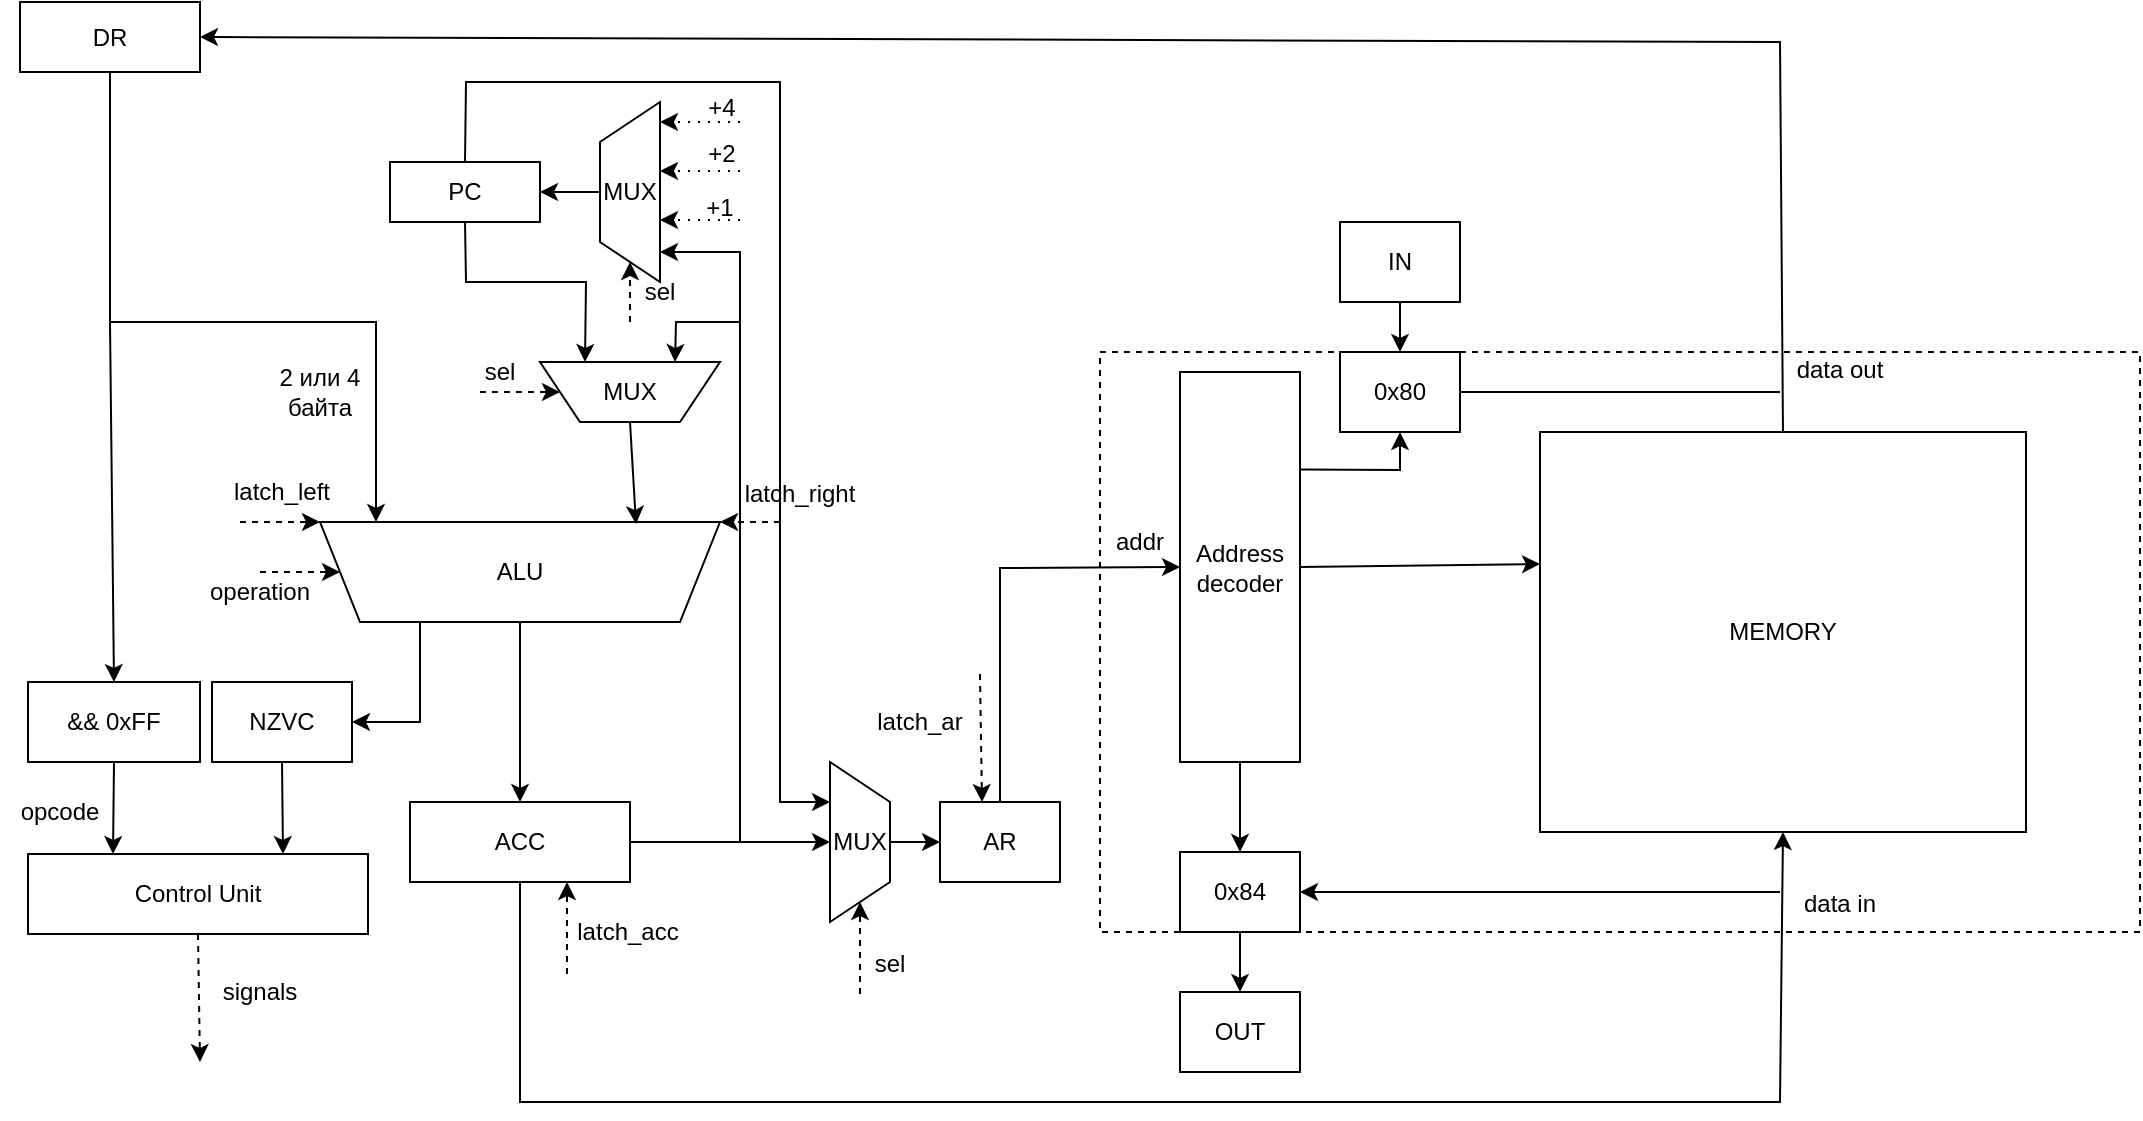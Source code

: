 <mxfile version="27.1.6">
  <diagram name="Страница — 1" id="IUHHUsOvhiQDS1XtrzDv">
    <mxGraphModel dx="1277" dy="788" grid="1" gridSize="10" guides="1" tooltips="1" connect="1" arrows="1" fold="1" page="1" pageScale="1" pageWidth="827" pageHeight="1169" math="0" shadow="0">
      <root>
        <mxCell id="0" />
        <mxCell id="1" parent="0" />
        <mxCell id="rKUKzOrpES-ChgZa8PtO-1" value="ALU" style="shape=trapezoid;perimeter=trapezoidPerimeter;whiteSpace=wrap;html=1;fixedSize=1;horizontal=1;direction=west;" parent="1" vertex="1">
          <mxGeometry x="290" y="440" width="200" height="50" as="geometry" />
        </mxCell>
        <mxCell id="rKUKzOrpES-ChgZa8PtO-3" value="" style="endArrow=classic;html=1;rounded=0;entryX=0.86;entryY=1;entryDx=0;entryDy=0;exitX=0.5;exitY=1;exitDx=0;exitDy=0;entryPerimeter=0;" parent="1" source="rKUKzOrpES-ChgZa8PtO-52" target="rKUKzOrpES-ChgZa8PtO-1" edge="1">
          <mxGeometry width="50" height="50" relative="1" as="geometry">
            <mxPoint x="470" y="390" as="sourcePoint" />
            <mxPoint x="440" y="380" as="targetPoint" />
            <Array as="points">
              <mxPoint x="185" y="340" />
              <mxPoint x="318" y="340" />
            </Array>
          </mxGeometry>
        </mxCell>
        <mxCell id="rKUKzOrpES-ChgZa8PtO-5" value="ACC" style="rounded=0;whiteSpace=wrap;html=1;" parent="1" vertex="1">
          <mxGeometry x="335" y="580" width="110" height="40" as="geometry" />
        </mxCell>
        <mxCell id="rKUKzOrpES-ChgZa8PtO-6" value="" style="endArrow=classic;html=1;rounded=0;exitX=0.5;exitY=0;exitDx=0;exitDy=0;entryX=0.5;entryY=0;entryDx=0;entryDy=0;" parent="1" source="rKUKzOrpES-ChgZa8PtO-1" target="rKUKzOrpES-ChgZa8PtO-5" edge="1">
          <mxGeometry width="50" height="50" relative="1" as="geometry">
            <mxPoint x="500" y="440" as="sourcePoint" />
            <mxPoint x="500" y="483" as="targetPoint" />
          </mxGeometry>
        </mxCell>
        <mxCell id="rKUKzOrpES-ChgZa8PtO-7" value="" style="rounded=0;whiteSpace=wrap;html=1;dashed=1;" parent="1" vertex="1">
          <mxGeometry x="680" y="355" width="520" height="290" as="geometry" />
        </mxCell>
        <mxCell id="rKUKzOrpES-ChgZa8PtO-8" value="0x80" style="rounded=0;whiteSpace=wrap;html=1;" parent="1" vertex="1">
          <mxGeometry x="800" y="355" width="60" height="40" as="geometry" />
        </mxCell>
        <mxCell id="rKUKzOrpES-ChgZa8PtO-9" value="0x84" style="rounded=0;whiteSpace=wrap;html=1;" parent="1" vertex="1">
          <mxGeometry x="720" y="605" width="60" height="40" as="geometry" />
        </mxCell>
        <mxCell id="rKUKzOrpES-ChgZa8PtO-10" value="" style="endArrow=classic;html=1;rounded=0;exitX=0.5;exitY=1;exitDx=0;exitDy=0;entryX=0.5;entryY=0;entryDx=0;entryDy=0;" parent="1" source="rKUKzOrpES-ChgZa8PtO-9" target="rKUKzOrpES-ChgZa8PtO-12" edge="1">
          <mxGeometry width="50" height="50" relative="1" as="geometry">
            <mxPoint x="1050" y="505" as="sourcePoint" />
            <mxPoint x="1040" y="475" as="targetPoint" />
          </mxGeometry>
        </mxCell>
        <mxCell id="rKUKzOrpES-ChgZa8PtO-11" value="" style="endArrow=classic;html=1;rounded=0;exitX=0.5;exitY=1;exitDx=0;exitDy=0;entryX=0.5;entryY=0;entryDx=0;entryDy=0;" parent="1" source="rKUKzOrpES-ChgZa8PtO-13" target="rKUKzOrpES-ChgZa8PtO-8" edge="1">
          <mxGeometry width="50" height="50" relative="1" as="geometry">
            <mxPoint x="1040" y="525" as="sourcePoint" />
            <mxPoint x="830" y="315" as="targetPoint" />
          </mxGeometry>
        </mxCell>
        <mxCell id="rKUKzOrpES-ChgZa8PtO-12" value="OUT" style="rounded=0;whiteSpace=wrap;html=1;" parent="1" vertex="1">
          <mxGeometry x="720" y="675" width="60" height="40" as="geometry" />
        </mxCell>
        <mxCell id="rKUKzOrpES-ChgZa8PtO-13" value="IN" style="rounded=0;whiteSpace=wrap;html=1;" parent="1" vertex="1">
          <mxGeometry x="800" y="290" width="60" height="40" as="geometry" />
        </mxCell>
        <mxCell id="rKUKzOrpES-ChgZa8PtO-21" value="operation" style="text;html=1;align=center;verticalAlign=middle;whiteSpace=wrap;rounded=0;" parent="1" vertex="1">
          <mxGeometry x="230" y="460" width="60" height="30" as="geometry" />
        </mxCell>
        <mxCell id="rKUKzOrpES-ChgZa8PtO-22" value="" style="endArrow=classic;html=1;rounded=0;entryX=1;entryY=0.5;entryDx=0;entryDy=0;dashed=1;" parent="1" target="rKUKzOrpES-ChgZa8PtO-1" edge="1">
          <mxGeometry width="50" height="50" relative="1" as="geometry">
            <mxPoint x="260" y="465" as="sourcePoint" />
            <mxPoint x="650" y="500" as="targetPoint" />
          </mxGeometry>
        </mxCell>
        <mxCell id="rKUKzOrpES-ChgZa8PtO-23" value="Address decoder" style="rounded=0;whiteSpace=wrap;html=1;" parent="1" vertex="1">
          <mxGeometry x="720" y="365" width="60" height="195" as="geometry" />
        </mxCell>
        <mxCell id="rKUKzOrpES-ChgZa8PtO-27" value="" style="endArrow=classic;html=1;rounded=0;entryX=0.5;entryY=0;entryDx=0;entryDy=0;exitX=0.5;exitY=1;exitDx=0;exitDy=0;" parent="1" source="rKUKzOrpES-ChgZa8PtO-23" target="rKUKzOrpES-ChgZa8PtO-9" edge="1">
          <mxGeometry width="50" height="50" relative="1" as="geometry">
            <mxPoint x="900" y="525" as="sourcePoint" />
            <mxPoint x="680" y="485" as="targetPoint" />
          </mxGeometry>
        </mxCell>
        <mxCell id="rKUKzOrpES-ChgZa8PtO-28" value="addr" style="text;html=1;align=center;verticalAlign=middle;whiteSpace=wrap;rounded=0;" parent="1" vertex="1">
          <mxGeometry x="670" y="435" width="60" height="30" as="geometry" />
        </mxCell>
        <mxCell id="rKUKzOrpES-ChgZa8PtO-29" value="data in" style="text;html=1;align=center;verticalAlign=middle;whiteSpace=wrap;rounded=0;" parent="1" vertex="1">
          <mxGeometry x="1020" y="616" width="60" height="30" as="geometry" />
        </mxCell>
        <mxCell id="rKUKzOrpES-ChgZa8PtO-30" value="AR" style="rounded=0;whiteSpace=wrap;html=1;" parent="1" vertex="1">
          <mxGeometry x="600" y="580" width="60" height="40" as="geometry" />
        </mxCell>
        <mxCell id="rKUKzOrpES-ChgZa8PtO-35" style="edgeStyle=orthogonalEdgeStyle;rounded=0;orthogonalLoop=1;jettySize=auto;html=1;exitX=0.5;exitY=0;exitDx=0;exitDy=0;entryX=0;entryY=0.5;entryDx=0;entryDy=0;" parent="1" source="rKUKzOrpES-ChgZa8PtO-31" target="rKUKzOrpES-ChgZa8PtO-30" edge="1">
          <mxGeometry relative="1" as="geometry">
            <mxPoint x="630" y="720" as="targetPoint" />
          </mxGeometry>
        </mxCell>
        <mxCell id="rKUKzOrpES-ChgZa8PtO-31" value="MUX" style="shape=trapezoid;perimeter=trapezoidPerimeter;whiteSpace=wrap;html=1;fixedSize=1;direction=south;" parent="1" vertex="1">
          <mxGeometry x="545" y="560" width="30" height="80" as="geometry" />
        </mxCell>
        <mxCell id="rKUKzOrpES-ChgZa8PtO-33" value="" style="endArrow=classic;html=1;rounded=0;exitX=0.5;exitY=0;exitDx=0;exitDy=0;entryX=0.21;entryY=0.98;entryDx=0;entryDy=0;entryPerimeter=0;" parent="1" source="rKUKzOrpES-ChgZa8PtO-38" target="rKUKzOrpES-ChgZa8PtO-1" edge="1">
          <mxGeometry width="50" height="50" relative="1" as="geometry">
            <mxPoint x="610" y="290" as="sourcePoint" />
            <mxPoint x="530" y="420" as="targetPoint" />
          </mxGeometry>
        </mxCell>
        <mxCell id="rKUKzOrpES-ChgZa8PtO-34" value="" style="endArrow=classic;html=1;rounded=0;entryX=0.5;entryY=1;entryDx=0;entryDy=0;exitX=1;exitY=0.5;exitDx=0;exitDy=0;" parent="1" source="rKUKzOrpES-ChgZa8PtO-5" target="rKUKzOrpES-ChgZa8PtO-31" edge="1">
          <mxGeometry width="50" height="50" relative="1" as="geometry">
            <mxPoint x="520" y="600" as="sourcePoint" />
            <mxPoint x="650" y="500" as="targetPoint" />
            <Array as="points" />
          </mxGeometry>
        </mxCell>
        <mxCell id="rKUKzOrpES-ChgZa8PtO-38" value="MUX" style="shape=trapezoid;perimeter=trapezoidPerimeter;whiteSpace=wrap;html=1;fixedSize=1;direction=west;" parent="1" vertex="1">
          <mxGeometry x="400" y="360" width="90" height="30" as="geometry" />
        </mxCell>
        <mxCell id="rKUKzOrpES-ChgZa8PtO-40" value="sel" style="text;html=1;align=center;verticalAlign=middle;whiteSpace=wrap;rounded=0;" parent="1" vertex="1">
          <mxGeometry x="545" y="646" width="60" height="30" as="geometry" />
        </mxCell>
        <mxCell id="rKUKzOrpES-ChgZa8PtO-41" value="" style="endArrow=classic;html=1;rounded=0;entryX=1;entryY=0.5;entryDx=0;entryDy=0;dashed=1;exitX=0.25;exitY=1;exitDx=0;exitDy=0;" parent="1" source="rKUKzOrpES-ChgZa8PtO-40" target="rKUKzOrpES-ChgZa8PtO-31" edge="1">
          <mxGeometry width="50" height="50" relative="1" as="geometry">
            <mxPoint x="545" y="690" as="sourcePoint" />
            <mxPoint x="650" y="500" as="targetPoint" />
          </mxGeometry>
        </mxCell>
        <mxCell id="rKUKzOrpES-ChgZa8PtO-42" value="" style="endArrow=classic;html=1;rounded=0;entryX=1;entryY=0.5;entryDx=0;entryDy=0;dashed=1;" parent="1" target="rKUKzOrpES-ChgZa8PtO-38" edge="1">
          <mxGeometry width="50" height="50" relative="1" as="geometry">
            <mxPoint x="370" y="375" as="sourcePoint" />
            <mxPoint x="320" y="380.25" as="targetPoint" />
          </mxGeometry>
        </mxCell>
        <mxCell id="rKUKzOrpES-ChgZa8PtO-43" value="sel" style="text;html=1;align=center;verticalAlign=middle;whiteSpace=wrap;rounded=0;" parent="1" vertex="1">
          <mxGeometry x="350" y="350" width="60" height="30" as="geometry" />
        </mxCell>
        <mxCell id="rKUKzOrpES-ChgZa8PtO-44" value="PC" style="rounded=0;whiteSpace=wrap;html=1;" parent="1" vertex="1">
          <mxGeometry x="325" y="260" width="75" height="30" as="geometry" />
        </mxCell>
        <mxCell id="rKUKzOrpES-ChgZa8PtO-45" value="" style="endArrow=classic;html=1;rounded=0;entryX=0.75;entryY=1;entryDx=0;entryDy=0;exitX=0.5;exitY=1;exitDx=0;exitDy=0;" parent="1" source="rKUKzOrpES-ChgZa8PtO-44" target="rKUKzOrpES-ChgZa8PtO-38" edge="1">
          <mxGeometry width="50" height="50" relative="1" as="geometry">
            <mxPoint x="430" y="330" as="sourcePoint" />
            <mxPoint x="650" y="500" as="targetPoint" />
            <Array as="points">
              <mxPoint x="363" y="320" />
              <mxPoint x="423" y="320" />
            </Array>
          </mxGeometry>
        </mxCell>
        <mxCell id="rKUKzOrpES-ChgZa8PtO-47" value="" style="endArrow=classic;html=1;rounded=0;exitX=0.5;exitY=0;exitDx=0;exitDy=0;entryX=0;entryY=0.5;entryDx=0;entryDy=0;" parent="1" source="rKUKzOrpES-ChgZa8PtO-30" target="rKUKzOrpES-ChgZa8PtO-23" edge="1">
          <mxGeometry width="50" height="50" relative="1" as="geometry">
            <mxPoint x="755" y="720" as="sourcePoint" />
            <mxPoint x="782" y="420" as="targetPoint" />
            <Array as="points">
              <mxPoint x="630" y="463" />
            </Array>
          </mxGeometry>
        </mxCell>
        <mxCell id="rKUKzOrpES-ChgZa8PtO-48" value="" style="endArrow=classic;html=1;rounded=0;exitX=1;exitY=0.5;exitDx=0;exitDy=0;entryX=0;entryY=0.33;entryDx=0;entryDy=0;entryPerimeter=0;" parent="1" source="rKUKzOrpES-ChgZa8PtO-23" target="rKUKzOrpES-ChgZa8PtO-24" edge="1">
          <mxGeometry width="50" height="50" relative="1" as="geometry">
            <mxPoint x="784" y="453" as="sourcePoint" />
            <mxPoint x="920" y="345" as="targetPoint" />
            <Array as="points" />
          </mxGeometry>
        </mxCell>
        <mxCell id="rKUKzOrpES-ChgZa8PtO-24" value="MEMORY" style="rounded=0;whiteSpace=wrap;html=1;" parent="1" vertex="1">
          <mxGeometry x="900" y="395" width="243" height="200" as="geometry" />
        </mxCell>
        <mxCell id="rKUKzOrpES-ChgZa8PtO-51" value="" style="endArrow=classic;html=1;rounded=0;exitX=1;exitY=0.25;exitDx=0;exitDy=0;entryX=0.5;entryY=1;entryDx=0;entryDy=0;" parent="1" source="rKUKzOrpES-ChgZa8PtO-23" target="rKUKzOrpES-ChgZa8PtO-8" edge="1">
          <mxGeometry width="50" height="50" relative="1" as="geometry">
            <mxPoint x="820" y="575" as="sourcePoint" />
            <mxPoint x="830" y="405" as="targetPoint" />
            <Array as="points">
              <mxPoint x="830" y="414" />
            </Array>
          </mxGeometry>
        </mxCell>
        <mxCell id="rKUKzOrpES-ChgZa8PtO-52" value="DR" style="rounded=0;whiteSpace=wrap;html=1;" parent="1" vertex="1">
          <mxGeometry x="140" y="180" width="90" height="35" as="geometry" />
        </mxCell>
        <mxCell id="rKUKzOrpES-ChgZa8PtO-53" value="Control Unit" style="rounded=0;whiteSpace=wrap;html=1;" parent="1" vertex="1">
          <mxGeometry x="144" y="606" width="170" height="40" as="geometry" />
        </mxCell>
        <mxCell id="rKUKzOrpES-ChgZa8PtO-54" value="&amp;amp;&amp;amp; 0xFF" style="rounded=0;whiteSpace=wrap;html=1;" parent="1" vertex="1">
          <mxGeometry x="144" y="520" width="86" height="40" as="geometry" />
        </mxCell>
        <mxCell id="rKUKzOrpES-ChgZa8PtO-55" value="" style="endArrow=classic;html=1;rounded=0;entryX=0.5;entryY=0;entryDx=0;entryDy=0;" parent="1" target="rKUKzOrpES-ChgZa8PtO-54" edge="1">
          <mxGeometry width="50" height="50" relative="1" as="geometry">
            <mxPoint x="185" y="340" as="sourcePoint" />
            <mxPoint x="505" y="130" as="targetPoint" />
            <Array as="points" />
          </mxGeometry>
        </mxCell>
        <mxCell id="rKUKzOrpES-ChgZa8PtO-56" value="" style="endArrow=classic;html=1;rounded=0;exitX=0.5;exitY=1;exitDx=0;exitDy=0;entryX=0.25;entryY=0;entryDx=0;entryDy=0;" parent="1" source="rKUKzOrpES-ChgZa8PtO-54" target="rKUKzOrpES-ChgZa8PtO-53" edge="1">
          <mxGeometry width="50" height="50" relative="1" as="geometry">
            <mxPoint x="595" y="340" as="sourcePoint" />
            <mxPoint x="645" y="290" as="targetPoint" />
          </mxGeometry>
        </mxCell>
        <mxCell id="rKUKzOrpES-ChgZa8PtO-57" value="" style="endArrow=classic;html=1;rounded=0;exitX=0.5;exitY=0;exitDx=0;exitDy=0;entryX=1;entryY=0.5;entryDx=0;entryDy=0;" parent="1" source="rKUKzOrpES-ChgZa8PtO-24" target="rKUKzOrpES-ChgZa8PtO-52" edge="1">
          <mxGeometry width="50" height="50" relative="1" as="geometry">
            <mxPoint x="600" y="430" as="sourcePoint" />
            <mxPoint x="650" y="380" as="targetPoint" />
            <Array as="points">
              <mxPoint x="1020" y="200" />
            </Array>
          </mxGeometry>
        </mxCell>
        <mxCell id="rKUKzOrpES-ChgZa8PtO-58" value="" style="endArrow=classic;html=1;rounded=0;entryX=1;entryY=0.5;entryDx=0;entryDy=0;" parent="1" target="rKUKzOrpES-ChgZa8PtO-9" edge="1">
          <mxGeometry width="50" height="50" relative="1" as="geometry">
            <mxPoint x="1020" y="625" as="sourcePoint" />
            <mxPoint x="695" y="635" as="targetPoint" />
            <Array as="points" />
          </mxGeometry>
        </mxCell>
        <mxCell id="rKUKzOrpES-ChgZa8PtO-62" value="" style="endArrow=none;html=1;rounded=0;exitX=1;exitY=0.5;exitDx=0;exitDy=0;" parent="1" source="rKUKzOrpES-ChgZa8PtO-8" edge="1">
          <mxGeometry width="50" height="50" relative="1" as="geometry">
            <mxPoint x="630" y="415" as="sourcePoint" />
            <mxPoint x="1020" y="375" as="targetPoint" />
          </mxGeometry>
        </mxCell>
        <mxCell id="rKUKzOrpES-ChgZa8PtO-63" value="data out" style="text;html=1;align=center;verticalAlign=middle;whiteSpace=wrap;rounded=0;" parent="1" vertex="1">
          <mxGeometry x="1020" y="349" width="60" height="30" as="geometry" />
        </mxCell>
        <mxCell id="rKUKzOrpES-ChgZa8PtO-65" value="" style="endArrow=classic;html=1;rounded=0;exitX=0.5;exitY=1;exitDx=0;exitDy=0;dashed=1;" parent="1" source="rKUKzOrpES-ChgZa8PtO-53" edge="1">
          <mxGeometry width="50" height="50" relative="1" as="geometry">
            <mxPoint x="595" y="340" as="sourcePoint" />
            <mxPoint x="230" y="710" as="targetPoint" />
          </mxGeometry>
        </mxCell>
        <mxCell id="rKUKzOrpES-ChgZa8PtO-66" value="signals" style="text;html=1;align=center;verticalAlign=middle;whiteSpace=wrap;rounded=0;" parent="1" vertex="1">
          <mxGeometry x="230" y="660" width="60" height="30" as="geometry" />
        </mxCell>
        <mxCell id="rKUKzOrpES-ChgZa8PtO-70" value="" style="endArrow=classic;html=1;rounded=0;entryX=1;entryY=0.5;entryDx=0;entryDy=0;" parent="1" edge="1">
          <mxGeometry width="50" height="50" relative="1" as="geometry">
            <mxPoint x="500" y="600" as="sourcePoint" />
            <mxPoint x="460" y="305" as="targetPoint" />
            <Array as="points">
              <mxPoint x="500" y="305" />
            </Array>
          </mxGeometry>
        </mxCell>
        <mxCell id="rKUKzOrpES-ChgZa8PtO-71" value="" style="endArrow=classic;html=1;rounded=0;entryX=0.25;entryY=1;entryDx=0;entryDy=0;" parent="1" target="rKUKzOrpES-ChgZa8PtO-38" edge="1">
          <mxGeometry width="50" height="50" relative="1" as="geometry">
            <mxPoint x="500" y="340" as="sourcePoint" />
            <mxPoint x="650" y="380" as="targetPoint" />
            <Array as="points">
              <mxPoint x="468" y="340" />
            </Array>
          </mxGeometry>
        </mxCell>
        <mxCell id="rKUKzOrpES-ChgZa8PtO-73" value="" style="endArrow=classic;html=1;rounded=0;exitX=0.5;exitY=0;exitDx=0;exitDy=0;entryX=0.25;entryY=1;entryDx=0;entryDy=0;" parent="1" source="rKUKzOrpES-ChgZa8PtO-44" target="rKUKzOrpES-ChgZa8PtO-31" edge="1">
          <mxGeometry width="50" height="50" relative="1" as="geometry">
            <mxPoint x="600" y="430" as="sourcePoint" />
            <mxPoint x="650" y="380" as="targetPoint" />
            <Array as="points">
              <mxPoint x="363" y="220" />
              <mxPoint x="520" y="220" />
              <mxPoint x="520" y="580" />
            </Array>
          </mxGeometry>
        </mxCell>
        <mxCell id="rKUKzOrpES-ChgZa8PtO-74" value="MUX" style="shape=trapezoid;perimeter=trapezoidPerimeter;whiteSpace=wrap;html=1;fixedSize=1;direction=north;" parent="1" vertex="1">
          <mxGeometry x="430" y="230" width="30" height="90" as="geometry" />
        </mxCell>
        <mxCell id="rKUKzOrpES-ChgZa8PtO-75" value="" style="endArrow=classic;html=1;rounded=0;exitX=0.5;exitY=0;exitDx=0;exitDy=0;entryX=1;entryY=0.5;entryDx=0;entryDy=0;" parent="1" source="rKUKzOrpES-ChgZa8PtO-74" target="rKUKzOrpES-ChgZa8PtO-44" edge="1">
          <mxGeometry width="50" height="50" relative="1" as="geometry">
            <mxPoint x="570" y="400" as="sourcePoint" />
            <mxPoint x="650" y="380" as="targetPoint" />
          </mxGeometry>
        </mxCell>
        <mxCell id="rKUKzOrpES-ChgZa8PtO-76" value="sel" style="text;html=1;align=center;verticalAlign=middle;whiteSpace=wrap;rounded=0;" parent="1" vertex="1">
          <mxGeometry x="430" y="310" width="60" height="30" as="geometry" />
        </mxCell>
        <mxCell id="rKUKzOrpES-ChgZa8PtO-77" value="" style="endArrow=classic;html=1;rounded=0;entryX=0.25;entryY=0;entryDx=0;entryDy=0;dashed=1;exitX=0.25;exitY=1;exitDx=0;exitDy=0;" parent="1" source="rKUKzOrpES-ChgZa8PtO-76" target="rKUKzOrpES-ChgZa8PtO-76" edge="1">
          <mxGeometry width="50" height="50" relative="1" as="geometry">
            <mxPoint x="620" y="706" as="sourcePoint" />
            <mxPoint x="620" y="660" as="targetPoint" />
          </mxGeometry>
        </mxCell>
        <mxCell id="rKUKzOrpES-ChgZa8PtO-78" value="" style="endArrow=classic;html=1;rounded=0;dashed=1;dashPattern=1 4;" parent="1" edge="1">
          <mxGeometry width="50" height="50" relative="1" as="geometry">
            <mxPoint x="500" y="289" as="sourcePoint" />
            <mxPoint x="460" y="289" as="targetPoint" />
          </mxGeometry>
        </mxCell>
        <mxCell id="rKUKzOrpES-ChgZa8PtO-79" value="+1" style="text;html=1;align=center;verticalAlign=middle;whiteSpace=wrap;rounded=0;" parent="1" vertex="1">
          <mxGeometry x="460" y="268" width="60" height="30" as="geometry" />
        </mxCell>
        <mxCell id="rKUKzOrpES-ChgZa8PtO-80" value="" style="endArrow=classic;html=1;rounded=0;dashed=1;dashPattern=1 4;" parent="1" edge="1">
          <mxGeometry width="50" height="50" relative="1" as="geometry">
            <mxPoint x="500" y="264.5" as="sourcePoint" />
            <mxPoint x="460" y="264.5" as="targetPoint" />
          </mxGeometry>
        </mxCell>
        <mxCell id="rKUKzOrpES-ChgZa8PtO-81" value="" style="endArrow=classic;html=1;rounded=0;dashed=1;dashPattern=1 4;" parent="1" edge="1">
          <mxGeometry width="50" height="50" relative="1" as="geometry">
            <mxPoint x="500" y="240" as="sourcePoint" />
            <mxPoint x="460" y="240" as="targetPoint" />
          </mxGeometry>
        </mxCell>
        <mxCell id="rKUKzOrpES-ChgZa8PtO-82" value="+2" style="text;html=1;align=center;verticalAlign=middle;whiteSpace=wrap;rounded=0;" parent="1" vertex="1">
          <mxGeometry x="461" y="241" width="60" height="30" as="geometry" />
        </mxCell>
        <mxCell id="rKUKzOrpES-ChgZa8PtO-83" value="+4" style="text;html=1;align=center;verticalAlign=middle;whiteSpace=wrap;rounded=0;" parent="1" vertex="1">
          <mxGeometry x="461" y="218" width="60" height="30" as="geometry" />
        </mxCell>
        <mxCell id="rKUKzOrpES-ChgZa8PtO-84" value="NZVC" style="rounded=0;whiteSpace=wrap;html=1;" parent="1" vertex="1">
          <mxGeometry x="236" y="520" width="70" height="40" as="geometry" />
        </mxCell>
        <mxCell id="rKUKzOrpES-ChgZa8PtO-85" value="" style="endArrow=classic;html=1;rounded=0;exitX=0.5;exitY=1;exitDx=0;exitDy=0;entryX=0.75;entryY=0;entryDx=0;entryDy=0;" parent="1" source="rKUKzOrpES-ChgZa8PtO-84" target="rKUKzOrpES-ChgZa8PtO-53" edge="1">
          <mxGeometry width="50" height="50" relative="1" as="geometry">
            <mxPoint x="600" y="430" as="sourcePoint" />
            <mxPoint x="650" y="380" as="targetPoint" />
          </mxGeometry>
        </mxCell>
        <mxCell id="rKUKzOrpES-ChgZa8PtO-86" value="" style="endArrow=classic;html=1;rounded=0;exitX=0.75;exitY=0;exitDx=0;exitDy=0;entryX=1;entryY=0.5;entryDx=0;entryDy=0;" parent="1" source="rKUKzOrpES-ChgZa8PtO-1" target="rKUKzOrpES-ChgZa8PtO-84" edge="1">
          <mxGeometry width="50" height="50" relative="1" as="geometry">
            <mxPoint x="340" y="500" as="sourcePoint" />
            <mxPoint x="650" y="380" as="targetPoint" />
            <Array as="points">
              <mxPoint x="340" y="540" />
            </Array>
          </mxGeometry>
        </mxCell>
        <mxCell id="rKUKzOrpES-ChgZa8PtO-88" value="" style="endArrow=classic;html=1;rounded=0;exitX=0.5;exitY=1;exitDx=0;exitDy=0;entryX=0.5;entryY=1;entryDx=0;entryDy=0;" parent="1" source="rKUKzOrpES-ChgZa8PtO-5" target="rKUKzOrpES-ChgZa8PtO-24" edge="1">
          <mxGeometry width="50" height="50" relative="1" as="geometry">
            <mxPoint x="418" y="620" as="sourcePoint" />
            <mxPoint x="790" y="730" as="targetPoint" />
            <Array as="points">
              <mxPoint x="390" y="730" />
              <mxPoint x="1020" y="730" />
            </Array>
          </mxGeometry>
        </mxCell>
        <mxCell id="ibTH_hqeDoK_c4HMzKib-1" value="2 или 4 байта" style="text;html=1;align=center;verticalAlign=middle;whiteSpace=wrap;rounded=0;" parent="1" vertex="1">
          <mxGeometry x="260" y="360" width="60" height="30" as="geometry" />
        </mxCell>
        <mxCell id="Jn-iCF24AOD1M022zszM-3" value="latch_left" style="text;html=1;align=center;verticalAlign=middle;whiteSpace=wrap;rounded=0;" vertex="1" parent="1">
          <mxGeometry x="241" y="410" width="60" height="30" as="geometry" />
        </mxCell>
        <mxCell id="Jn-iCF24AOD1M022zszM-4" value="" style="endArrow=classic;html=1;rounded=0;entryX=1;entryY=0.5;entryDx=0;entryDy=0;dashed=1;" edge="1" parent="1">
          <mxGeometry width="50" height="50" relative="1" as="geometry">
            <mxPoint x="250" y="440" as="sourcePoint" />
            <mxPoint x="290" y="440" as="targetPoint" />
          </mxGeometry>
        </mxCell>
        <mxCell id="Jn-iCF24AOD1M022zszM-5" value="" style="endArrow=classic;html=1;rounded=0;dashed=1;" edge="1" parent="1">
          <mxGeometry width="50" height="50" relative="1" as="geometry">
            <mxPoint x="520" y="440" as="sourcePoint" />
            <mxPoint x="490" y="440" as="targetPoint" />
          </mxGeometry>
        </mxCell>
        <mxCell id="Jn-iCF24AOD1M022zszM-6" value="latch_right" style="text;html=1;align=center;verticalAlign=middle;whiteSpace=wrap;rounded=0;" vertex="1" parent="1">
          <mxGeometry x="500" y="411" width="60" height="30" as="geometry" />
        </mxCell>
        <mxCell id="Jn-iCF24AOD1M022zszM-7" value="latch_ar" style="text;html=1;align=center;verticalAlign=middle;whiteSpace=wrap;rounded=0;" vertex="1" parent="1">
          <mxGeometry x="560" y="525" width="60" height="30" as="geometry" />
        </mxCell>
        <mxCell id="Jn-iCF24AOD1M022zszM-8" value="" style="endArrow=classic;html=1;rounded=0;exitX=0.5;exitY=1;exitDx=0;exitDy=0;dashed=1;" edge="1" parent="1">
          <mxGeometry width="50" height="50" relative="1" as="geometry">
            <mxPoint x="620" y="516" as="sourcePoint" />
            <mxPoint x="621" y="580" as="targetPoint" />
          </mxGeometry>
        </mxCell>
        <mxCell id="Jn-iCF24AOD1M022zszM-9" value="" style="endArrow=classic;html=1;rounded=0;entryX=1;entryY=0.5;entryDx=0;entryDy=0;dashed=1;exitX=0.25;exitY=1;exitDx=0;exitDy=0;" edge="1" parent="1">
          <mxGeometry width="50" height="50" relative="1" as="geometry">
            <mxPoint x="413.5" y="666" as="sourcePoint" />
            <mxPoint x="413.5" y="620" as="targetPoint" />
          </mxGeometry>
        </mxCell>
        <mxCell id="Jn-iCF24AOD1M022zszM-10" value="latch_acc" style="text;html=1;align=center;verticalAlign=middle;whiteSpace=wrap;rounded=0;" vertex="1" parent="1">
          <mxGeometry x="414" y="630" width="60" height="30" as="geometry" />
        </mxCell>
        <mxCell id="Jn-iCF24AOD1M022zszM-11" value="opcode" style="text;html=1;align=center;verticalAlign=middle;whiteSpace=wrap;rounded=0;" vertex="1" parent="1">
          <mxGeometry x="130" y="570" width="60" height="30" as="geometry" />
        </mxCell>
      </root>
    </mxGraphModel>
  </diagram>
</mxfile>
